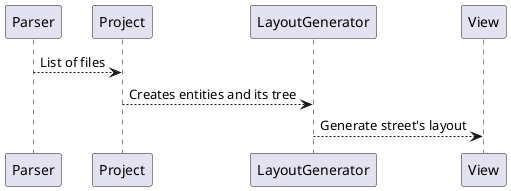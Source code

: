 @startuml

Parser --> Project : List of files
Project --> LayoutGenerator : Creates entities and its tree
LayoutGenerator --> View : Generate street's layout

@enduml
